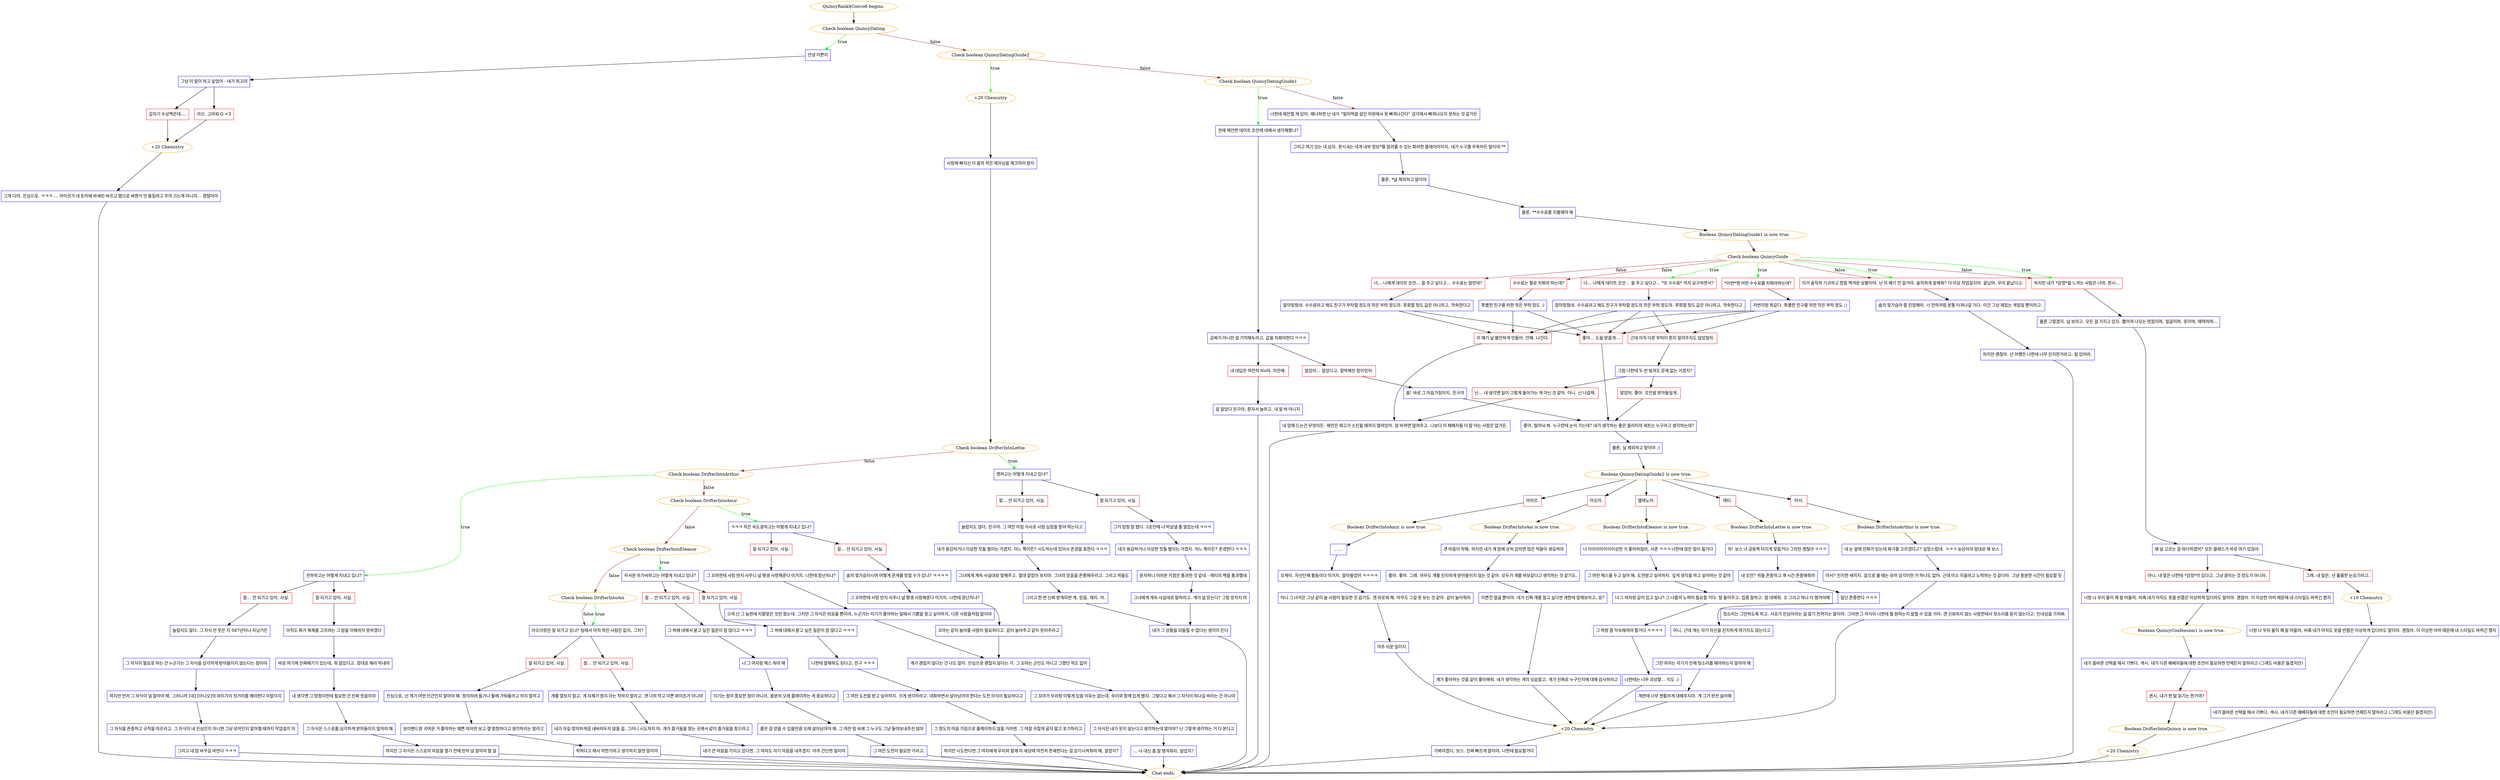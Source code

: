 digraph {
	"QuincyRank4Convo6 begins." [color=orange];
		"QuincyRank4Convo6 begins." -> j2461985337;
	j2461985337 [label="Check boolean QuincyDating",color=orange];
		j2461985337 -> j3261743031 [label=true,color=green];
		j2461985337 -> j83112899 [label=false,color=brown];
	j3261743031 [label="안녕 이쁜이",shape=box,color=blue];
		j3261743031 -> j3258414439;
	j83112899 [label="Check boolean QuincyDatingGuide2",color=orange];
		j83112899 -> j1199480748 [label=true,color=green];
		j83112899 -> j2852325112 [label=false,color=brown];
	j3258414439 [label="그냥 이 말이 하고 싶었어 - 네가 최고야",shape=box,color=blue];
		j3258414439 -> j1063358181;
		j3258414439 -> j4137332545;
	j1199480748 [label="+20 Chemistry",color=orange];
		j1199480748 -> j4056169044;
	j2852325112 [label="Check boolean QuincyDatingGuide1",color=orange];
		j2852325112 -> j4207836616 [label=true,color=green];
		j2852325112 -> j1414135032 [label=false,color=brown];
	j1063358181 [label="갑자기 수상쩍은데….",shape=box,color=red];
		j1063358181 -> j2185265328;
	j4137332545 [label="아으. 고마워 Q <3",shape=box,color=red];
		j4137332545 -> j2185265328;
	j4056169044 [label="사랑에 빠지신 이 몸의 작은 제자님을 체크하러 왔지",shape=box,color=blue];
		j4056169044 -> j2157594670;
	j4207836616 [label="전에 제안한 데이트 조언에 대해서 생각해봤냐?",shape=box,color=blue];
		j4207836616 -> j986697477;
	j1414135032 [label="너한테 제안할 게 있어. 왜냐하면 난 네가 \"빌어먹을 살인 차원에서 못 빠져나간다\" 감각에서 빠져나오지 못하는 것 같거든",shape=box,color=blue];
		j1414135032 -> j1772839384;
	j2185265328 [label="+20 Chemistry",color=orange];
		j2185265328 -> j2584993461;
	j2157594670 [label="Check boolean DrifterIntoLettie",color=orange];
		j2157594670 -> j265501343 [label=true,color=green];
		j2157594670 -> j1529798852 [label=false,color=brown];
	j986697477 [label="공짜가 아니란 걸 기억해두라고, 값을 치뤄야한다 ㅋㅋㅋ",shape=box,color=blue];
		j986697477 -> j2875468263;
		j986697477 -> j2090323249;
	j1772839384 [label="그리고 여기 있는 네 남자, 퀸시-k는 네게 내부 정보*를 알려줄 수 있는 화려한 플레이어이지, 네가 누구를 주목하든 말이야.**",shape=box,color=blue];
		j1772839384 -> j2444684558;
	j2584993461 [label="그게 다야, 진심으로. ㅋㅋㅋ ... 아미르가 네 토미에 바세린 바르고 랩으로 싸맨거 안 들킬려고 주의 끄는게 아니야... 괜찮아아",shape=box,color=blue];
		j2584993461 -> "Chat ends.";
	j265501343 [label="렛하고는 어떻게 지내고 있냐?",shape=box,color=blue];
		j265501343 -> j1474939048;
		j265501343 -> j2959012504;
	j1529798852 [label="Check boolean DrifterIntoArthur",color=orange];
		j1529798852 -> j3039541270 [label=true,color=green];
		j1529798852 -> j3612310957 [label=false,color=brown];
	j2875468263 [label="내 대답은 여전히 No야. 미안해.",shape=box,color=red];
		j2875468263 -> j329459127;
	j2090323249 [label="알았어... 알았다고. 절박해진 참이었어.",shape=box,color=red];
		j2090323249 -> j3785932512;
	j2444684558 [label="물론, *날 제외하고 말이야",shape=box,color=blue];
		j2444684558 -> j3850805629;
	"Chat ends." [color=orange];
	j1474939048 [label="잘 되가고 있어, 사실.",shape=box,color=red];
		j1474939048 -> j487004376;
	j2959012504 [label="잘... 안 되가고 있어, 사실.",shape=box,color=red];
		j2959012504 -> j3580632016;
	j3039541270 [label="전하하고는 어떻게 지내고 있냐?",shape=box,color=blue];
		j3039541270 -> j1004870132;
		j3039541270 -> j2387786621;
	j3612310957 [label="Check boolean DrifterIntoAmir",color=orange];
		j3612310957 -> j881357773 [label=true,color=green];
		j3612310957 -> j4033191202 [label=false,color=brown];
	j329459127 [label="음 알았다 친구야, 혼자서 놀라고. 내 알 바 아니지",shape=box,color=blue];
		j329459127 -> "Chat ends.";
	j3785932512 [label="붐! 바로 그 마음가짐이지, 친구야",shape=box,color=blue];
		j3785932512 -> j575645171;
	j3850805629 [label="물론, **수수료를 지불해야 해",shape=box,color=blue];
		j3850805629 -> j2373070583;
	j487004376 [label="그거 엄청 잘 됐다. 2초만에 너 박살낼 줄 알았는데 ㅋㅋㅋ",shape=box,color=blue];
		j487004376 -> j1750003273;
	j3580632016 [label="놀랍지도 않다, 친구야. 그 여잔 아침 식사로 사람 심장을 뜯어 먹는다고",shape=box,color=blue];
		j3580632016 -> j2654039191;
	j1004870132 [label="잘 되가고 있어, 사실.",shape=box,color=red];
		j1004870132 -> j1930462860;
	j2387786621 [label="잘... 안 되가고 있어, 사실.",shape=box,color=red];
		j2387786621 -> j734877551;
	j881357773 [label="ㅋㅋㅋ 작은 속도광하고는 어떻게 지내고 있냐?",shape=box,color=blue];
		j881357773 -> j189476240;
		j881357773 -> j140834401;
	j4033191202 [label="Check boolean DrifterIntoEleanor",color=orange];
		j4033191202 -> j2647080479 [label=true,color=green];
		j4033191202 -> j3028424512 [label=false,color=brown];
	j575645171 [label="좋아, 털어놔 봐. 누구한테 눈이 가는데? 네가 생각하는 좋은 퀄리티의 세트는 누구라고 생각하는데?",shape=box,color=blue];
		j575645171 -> j806115901;
	j2373070583 [label="Boolean QuincyDatingGuide1 is now true.",color=orange];
		j2373070583 -> j2505432108;
	j1750003273 [label="네가 용감하거나 이상한 짓들 벌이는 거겠지. 어느 쪽이든? 존경한다 ㅋㅋㅋ",shape=box,color=blue];
		j1750003273 -> j187939457;
	j2654039191 [label="네가 용감하거나 이상한 짓들 벌이는 거겠지. 어느 쪽이든? 시도하는데 있어서 존경을 표한다 ㅋㅋㅋ",shape=box,color=blue];
		j2654039191 -> j818716120;
	j1930462860 [label="아직도 짜가 복제품 고르려는 그 맘을 이해하지 못하겠다",shape=box,color=blue];
		j1930462860 -> j1001418103;
	j734877551 [label="놀랍지도 않다. 그 자식 안 웃은 지 587년이나 지났거든",shape=box,color=blue];
		j734877551 -> j3785605654;
	j189476240 [label="잘 되가고 있어, 사실.",shape=box,color=red];
		j189476240 -> j2585871260;
	j140834401 [label="잘... 안 되가고 있어, 사실.",shape=box,color=red];
		j140834401 -> j717459384;
	j2647080479 [label="무서운 아가씨하고는 어떻게 지내고 있냐?",shape=box,color=blue];
		j2647080479 -> j140757300;
		j2647080479 -> j2212120711;
	j3028424512 [label="Check boolean DrifterIntoAoi",color=orange];
		j3028424512 -> j2742546106 [label=true,color=green];
		j3028424512 -> j2742546106 [label=false,color=brown];
	j806115901 [label="물론, 날 제외하고 말이야 ;)",shape=box,color=blue];
		j806115901 -> j2759397375;
	j2505432108 [label="Check boolean QuincyGuide",color=orange];
		j2505432108 -> j1571354753 [label=true,color=green];
		j2505432108 -> j1651463908 [label=true,color=green];
		j2505432108 -> j850059085 [label=true,color=green];
		j2505432108 -> j553993476 [label=true,color=green];
		j2505432108 -> j4155296159 [label=false,color=brown];
		j2505432108 -> j1020620840 [label=false,color=brown];
		j2505432108 -> j850059085 [label=false,color=brown];
		j2505432108 -> j553993476 [label=false,color=brown];
	j187939457 [label="듣자하니 어려운 지점은 통과한 것 같네 - 레티의 벽을 통과했네",shape=box,color=blue];
		j187939457 -> j4093922190;
	j818716120 [label="그녀에게 계속 사실대로 말해주고. 절대 얕잡아 보지마. 그녀의 믿음을 존중해주라고. 그리고 쥐들도",shape=box,color=blue];
		j818716120 -> j1909311248;
	j1001418103 [label="바로 여기에 진짜배기가 있는데, 뭐 알았다고. 맘대로 해라 막내야",shape=box,color=blue];
		j1001418103 -> j3064796084;
	j3785605654 [label="그 자식이 필요로 하는 건 누군가는 그 자식을 심각하게 받아들이지 않는다는 점이야",shape=box,color=blue];
		j3785605654 -> j2897637735;
	j2585871260 [label="그 꼬마한테 사탕 반지 사주니 널 평생 사랑해준다 이거지. 나한테 장난치냐?",shape=box,color=blue];
		j2585871260 -> j3320514214;
	j717459384 [label="솔의 젖가슴이시여 어떻게 관계를 망칠 수가 있냐? ㅋㅋㅋㅋ",shape=box,color=blue];
		j717459384 -> j846277620;
	j140757300 [label="잘 되가고 있어, 사실.",shape=box,color=red];
		j140757300 -> j1851465092;
	j2212120711 [label="잘... 안 되가고 있어, 사실.",shape=box,color=red];
		j2212120711 -> j921526035;
	j2742546106 [label="아오이랑은 잘 되가고 있냐? 팀에서 아직 척진 사람은 없지, 그치?",shape=box,color=blue];
		j2742546106 -> j1968118935;
		j2742546106 -> j3314180827;
	j2759397375 [label="Boolean QuincyDatingGuide2 is now true.",color=orange];
		j2759397375 -> j1453690987;
		j2759397375 -> j1380236070;
		j2759397375 -> j899661804;
		j2759397375 -> j4194908136;
		j2759397375 -> j451896121;
	j1571354753 [label="너... 나에게 데이트 조언... 을 주고 싶다고... *또 수수료* 까지 요구하면서?",shape=box,color=red];
		j1571354753 -> j1745605598;
	j1651463908 [label="*이번*엔 어떤 수수료를 치뤄야하는데?",shape=box,color=red];
		j1651463908 -> j4194497390;
	j850059085 [label="이거 솔직히 기괴하고 정말 역겨운 상황이야. 난 이 얘기 안 낄거야. 솔직하게 말해줘? 더 이상 작업걸지마. 끝났어. 우리 끝났다고.",shape=box,color=red];
		j850059085 -> j2399505488;
	j553993476 [label="하지만 내가 *감정*을 느끼는 사람은 너야, 퀸시...",shape=box,color=red];
		j553993476 -> j3829053959;
	j4155296159 [label="수수료는 뭘로 치뤄야 하는데?",shape=box,color=red];
		j4155296159 -> j4137308572;
	j1020620840 [label="너... 나에게 데이트 조언... 을 주고 싶다고... 수수료는 얼만데?",shape=box,color=red];
		j1020620840 -> j3668594090;
	j4093922190 [label="그녀에게 계속 사실대로 말하라고. 걔가 널 믿는다? 그럼 망치지 마",shape=box,color=blue];
		j4093922190 -> j2652347954;
	j1909311248 [label="그리고 한 번 신뢰 받게되면 걔. 믿음. 깨지. 마.",shape=box,color=blue];
		j1909311248 -> j2652347954;
	j3064796084 [label="내 생각엔 그 멍청이한테 필요한 건 진짜 웃음이야",shape=box,color=blue];
		j3064796084 -> j2948124242;
	j2897637735 [label="하지만 먼저 그 자식이 널 알아야 해, 그러니까 [네] [아니오]의 와리가리 짓거리를 해야한다 이말이지",shape=box,color=blue];
		j2897637735 -> j1044419540;
	j3320514214 [label="으윽 난 그 놈한테 지랄맞은 것만 줬는데. 그치만 그 자식은 외로울 뿐이야, 누군가는 자기가 좋아하는 일에서 기쁨을 찾고 싶어하지, 다른 사람들처럼 말이야",shape=box,color=blue];
		j3320514214 -> j2561191249;
	j846277620 [label="그 꼬마한테 사탕 반지 사주니 널 평생 사랑해준다 이거지. 나한테 장난치냐?",shape=box,color=blue];
		j846277620 -> j1472952663;
	j1851465092 [label="그 혀에 대해서 묻고 싶은 질문이 참 많다고 ㅋㅋㅋ",shape=box,color=blue];
		j1851465092 -> j846537163;
	j921526035 [label="그 혀에 대해서 묻고 싶은 질문이 참 많다고 ㅋㅋㅋ",shape=box,color=blue];
		j921526035 -> j3323323073;
	j1968118935 [label="잘 되가고 있어, 사실.",shape=box,color=red];
		j1968118935 -> j3616563590;
	j3314180827 [label="잘... 안 되가고 있어, 사실.",shape=box,color=red];
		j3314180827 -> j1440343394;
	j1453690987 [label="레티.",shape=box,color=red];
		j1453690987 -> j551171737;
	j1380236070 [label="아서.",shape=box,color=red];
		j1380236070 -> j1245846012;
	j899661804 [label="아미르.",shape=box,color=red];
		j899661804 -> j2116802088;
	j4194908136 [label="엘레노어.",shape=box,color=red];
		j4194908136 -> j2174372652;
	j451896121 [label="아오이.",shape=box,color=red];
		j451896121 -> j1947790382;
	j1745605598 [label="알아맞췄네. 수수료라고 해도 친구가 부탁할 정도의 작은 부탁 정도야. 후회할 정도 값은 아니라고, 약속한다고",shape=box,color=blue];
		j1745605598 -> j2817665947;
		j1745605598 -> j4252271661;
		j1745605598 -> j330027613;
	j4194497390 [label="저번이랑 똑같다. 특별한 친구를 위한 작은 부탁 정도 ;)",shape=box,color=blue];
		j4194497390 -> j2817665947;
		j4194497390 -> j4252271661;
		j4194497390 -> j330027613;
	j2399505488 [label="솔의 젖가슴아 좀 진정해라. 너 전하처럼 분통 터져나갈 거다. 이건 그냥 재밌는 게임일 뿐이라고.",shape=box,color=blue];
		j2399505488 -> j3253610058;
	j3829053959 [label="물론 그렇겠지. 날 보라고. 모든 걸 가지고 있지. 뿜어져 나오는 멋짐이며, 얼굴이며, 옷이며, 매력하며...",shape=box,color=blue];
		j3829053959 -> j1691386664;
	j4137308572 [label="특별한 친구를 위한 작은 부탁 정도 ;)",shape=box,color=blue];
		j4137308572 -> j4252271661;
		j4137308572 -> j330027613;
	j3668594090 [label="알아맞췄네. 수수료라고 해도 친구가 부탁할 정도의 작은 부탁 정도야. 후회할 정도 값은 아니라고, 약속한다고",shape=box,color=blue];
		j3668594090 -> j4252271661;
		j3668594090 -> j330027613;
	j2652347954 [label="네가 그 상황을 되돌릴 수 없다는 생각이 든다",shape=box,color=blue];
		j2652347954 -> "Chat ends.";
	j2948124242 [label="그 자식은 스스로를 심각하게 받아들이지 말아야 해",shape=box,color=blue];
		j2948124242 -> j3554959643;
	j1044419540 [label="그 자식을 존중하고 규칙을 따르라고. 그 자식이 네 진심인지 아니면 그냥 유머인지 알아챌 때까지 작업걸지 마",shape=box,color=blue];
		j1044419540 -> j4153582990;
	j2561191249 [label="걔가 괜찮지 않다는 건 나도 알아. 진심으로 괜찮지 않다는 거. 그 꼬마는 군인도 아니고 그랬던 적도 없어",shape=box,color=blue];
		j2561191249 -> j1429517378;
	j1472952663 [label="꼬마는 같이 놀아줄 사람이 필요하다고. 같이 놀아주고 같이 웃어주라고",shape=box,color=blue];
		j1472952663 -> j2561191249;
	j846537163 [label="나한테 말해줘도 된다고, 친구 ㅋㅋㅋ",shape=box,color=blue];
		j846537163 -> j2255383874;
	j3323323073 [label="너 그 여자랑 체스 둬야 해",shape=box,color=blue];
		j3323323073 -> j3699776583;
	j3616563590 [label="진심으로, 넌 걔가 어떤 인간인지 알아야 해. 정의하려 들거나 틀에 가둬둘려고 하지 말라고",shape=box,color=blue];
		j3616563590 -> j1241195161;
	j1440343394 [label="걔를 깔보지 말고, 걔 자체가 뭔지 아는 척하지 말라고. 걘 너의 작고 이쁜 와이프가 아니야",shape=box,color=blue];
		j1440343394 -> j1747055409;
	j551171737 [label="Boolean DrifterIntoLettie is now true.",color=orange];
		j551171737 -> j3348436472;
	j1245846012 [label="Boolean DrifterIntoArthur is now true.",color=orange];
		j1245846012 -> j3192867354;
	j2116802088 [label="Boolean DrifterIntoAmir is now true.",color=orange];
		j2116802088 -> j3221762507;
	j2174372652 [label="Boolean DrifterIntoEleanor is now true.",color=orange];
		j2174372652 -> j714862615;
	j1947790382 [label="Boolean DrifterIntoAoi is now true.",color=orange];
		j1947790382 -> j3888255828;
	j2817665947 [label="근데 아직 다른 부탁이 뭔지 알려주지도 않았잖아.",shape=box,color=red];
		j2817665947 -> j1333925900;
	j4252271661 [label="이 얘기 날 불안하게 만들어. 안해. 나간다.",shape=box,color=red];
		j4252271661 -> j1632774802;
	j330027613 [label="좋아... 도움 받을게...",shape=box,color=red];
		j330027613 -> j575645171;
	j3253610058 [label="하지만 괜찮아. 넌 어쨌든 나한테 너무 진지한거라고. 잘 있어라.",shape=box,color=blue];
		j3253610058 -> "Chat ends.";
	j1691386664 [label="왜 날 고르는 걸 마다하겠어? 모든 클래스가 바로 여기 있잖아.",shape=box,color=blue];
		j1691386664 -> j1277355140;
		j1691386664 -> j1221829273;
	j3554959643 [label="하지만 그 자식은 스스로의 마음을 열기 전에 먼저 널 알아야 할 걸",shape=box,color=blue];
		j3554959643 -> "Chat ends.";
	j4153582990 [label="그리고 네 맘 바꾸길 바란다 ㅋㅋㅋ",shape=box,color=blue];
		j4153582990 -> "Chat ends.";
	j1429517378 [label="그 꼬마가 우리랑 이렇게 있을 이유는 없는데, 우리와 함께 있게 됐지. 그렇다고 해서 그 자식이 떠나길 바라는 건 아니야",shape=box,color=blue];
		j1429517378 -> j2626877887;
	j2255383874 [label="그 여잔 도전을 받고 싶어하지. 크게 생각하라고. 대화하면서 살아남아야 한다는 도전 의식이 필요하다고",shape=box,color=blue];
		j2255383874 -> j2250841457;
	j3699776583 [label="이기는 점이 중요한 점이 아니라, 충분히 오래 플레이하는 게 중요하다고",shape=box,color=blue];
		j3699776583 -> j710130722;
	j1241195161 [label="보이밴드랑 귀여운 거 좋아하는 예쁜 여자만 보고 걜 멍청하다고 생각하지는 말라고",shape=box,color=blue];
		j1241195161 -> j3390234728;
	j1747055409 [label="네가 자길 정의하게끔 내버려두지 않을 걸, 그러니 시도하지 마. 걔가 즐거움을 찾는 곳에서 같이 즐거움을 찾으라고",shape=box,color=blue];
		j1747055409 -> j2445084900;
	j3348436472 [label="하! 보스 너 궁둥짝 터지게 맞을거다 그치만 괜찮아 ㅋㅋㅋ",shape=box,color=blue];
		j3348436472 -> j1244391461;
	j3192867354 [label="네 눈 앞에 진짜가 있는데 짜가를 고르겠다고? 실망스럽네. ㅋㅋㅋ 농담이야 맘대로 해 보스",shape=box,color=blue];
		j3192867354 -> j523115650;
	j3221762507 [label="......",shape=box,color=blue];
		j3221762507 -> j3158147252;
	j714862615 [label="너 이이이이이이이상한 거 좋아하잖아, 사촌 ㅋㅋㅋ 너한테 많은 힘이 될거다",shape=box,color=blue];
		j714862615 -> j121685281;
	j3888255828 [label="걘 마음이 착해. 하지만 네가 걔 맘에 상처 입히면 많은 적들이 생길꺼야",shape=box,color=blue];
		j3888255828 -> j225509808;
	j1333925900 [label="그럼 나한테 두 번 빚져도 문제 없는 거겠지?",shape=box,color=blue];
		j1333925900 -> j1003128744;
		j1333925900 -> j3104701844;
	j1632774802 [label="네 맘에 드는건 무엇이든. 제안은 재고가 소진될 때까지 열려있어. 맘 바뀌면 알려주고. 나보다 이 패배자들 더 잘 아는 사람은 없거든.",shape=box,color=blue];
		j1632774802 -> "Chat ends.";
	j1277355140 [label="아니, 내 말은 너한테 *감정*이 있다고, 그냥 끌리는 것 정도가 아니라.",shape=box,color=red];
		j1277355140 -> j2038582282;
	j1221829273 [label="그래. 내 말은, 넌 훌륭한 눈요기라고.",shape=box,color=red];
		j1221829273 -> j1551764851;
	j2626877887 [label="그 자식은 내가 웃지 않는다고 생각하는데 말이야? 난 그렇게 생각하는 거 다 본다고",shape=box,color=blue];
		j2626877887 -> j3556920562;
	j2250841457 [label="그 정도의 마음 가짐으로 플레이하지 않을 거라면. 그 여잘 귀찮게 굴지 말고 포기하라고",shape=box,color=blue];
		j2250841457 -> j380962423;
	j710130722 [label="좋은 걸 얻을 수 있을만큼 오래 살아남아야 해. 그 여잔 맘 속에 그 누구도 그냥 들여보내주진 않아",shape=box,color=blue];
		j710130722 -> j3514635459;
	j3390234728 [label="착하다고 해서 약한거라고 생각하지 말란 말이야",shape=box,color=blue];
		j3390234728 -> "Chat ends.";
	j2445084900 [label="네가 큰 마음을 가지고 있다면, 그 여자도 자기 마음을 내주겠지. 아주 간단한 일이야",shape=box,color=blue];
		j2445084900 -> "Chat ends.";
	j1244391461 [label="내 조언? 쥐들 존중하고 걔 시간 존중해줘라",shape=box,color=blue];
		j1244391461 -> j987339285;
	j523115650 [label="아서? 진지한 새끼지. 겉으로 볼 때는 유머 감각이란 거 하나도 없어. 근데 미소 지을려고 노력하는 것 같더라. 그냥 충분한 시간이 필요할 듯",shape=box,color=blue];
		j523115650 -> j2968078880;
	j3158147252 [label="오케이. 자선단체 활동이다 이거지. 알아들었어 ㅋㅋㅋㅋ",shape=box,color=blue];
		j3158147252 -> j3785569572;
	j121685281 [label="그 여잔 체스를 두고 싶어 해. 도전받고 싶어하지. 깊게 생각을 하고 싶어하는 것 같아",shape=box,color=blue];
		j121685281 -> j886278994;
	j225509808 [label="좋아, 좋아. 그래. 아무도 걔를 진지하게 받아들이지 않는 것 같아. 모두가 걔를 바보같다고 생각하는 것 같기도.",shape=box,color=blue];
		j225509808 -> j3002265837;
	j1003128744 [label="난... 내 생각엔 일이 그렇게 돌아가는 게 아닌 것 같아. 아니. 난 나갈래.",shape=box,color=red];
		j1003128744 -> j1632774802;
	j3104701844 [label="알았어, 좋아. 조언을 받아들일게.",shape=box,color=red];
		j3104701844 -> j575645171;
	j2038582282 [label="너랑 나 우리 둘이 꽤 잘 어울려, 비록 네가 아직도 옷을 반쯤은 이상하게 입더라도 말이야. 괜찮아. 이 이상한 아머 때문에 내 스타일도 바뀌긴 했지",shape=box,color=blue];
		j2038582282 -> j1012045658;
	j1551764851 [label="+10 Chemistry",color=orange];
		j1551764851 -> j54443628;
	j3556920562 [label="... 나 대신 좀 잘 챙겨줘라, 알았지?",shape=box,color=blue];
		j3556920562 -> "Chat ends.";
	j380962423 [label="하지만 시도한다면 그 여자에게 우리와 함께 이 세상에 여전히 존재한다는 걸 상기시켜줘야 해, 알았지?",shape=box,color=blue];
		j380962423 -> "Chat ends.";
	j3514635459 [label="그 여잔 도전이 필요한 거라고.",shape=box,color=blue];
		j3514635459 -> "Chat ends.";
	j987339285 [label="일단 존중한다 ㅋㅋㅋ",shape=box,color=blue];
		j987339285 -> j492284220;
	j2968078880 [label="헛소리는 그만하도록 하고. 서로가 진심이라는 걸 알기 전까지는 말이야. 그러면 그 자식이 너한테 뭘 원하는지 말할 수 있을 거야. 걘 신뢰하지 않는 사람한테서 헛소리를 듣지 않는다고. 인내심을 가져봐.",shape=box,color=blue];
		j2968078880 -> j3638814872;
	j3785569572 [label="아니 그 녀석은 그냥 같이 놀 사람이 필요한 것 같기도. 걘 외로워 해. 아무도 그걸 못 보는 것 같아. 같이 놀아줘라",shape=box,color=blue];
		j3785569572 -> j3415952929;
	j886278994 [label="너 그 여자랑 같이 있고 싶냐? 그 나름의 노력이 필요할 거다. 잘 들어주고. 집중 잘하고. 잘 대해줘. 오 그리고 하나 더 챙겨야해",shape=box,color=blue];
		j886278994 -> j450414239;
	j3002265837 [label="이쁜건 얼굴 뿐이야. 네가 진짜 걔를 알고 싶다면 걔한테 말해보라고, 응?",shape=box,color=blue];
		j3002265837 -> j1585534088;
	j1012045658 [label="Boolean QuincyConfession1 is now true.",color=orange];
		j1012045658 -> j1677688357;
	j54443628 [label="너랑 나 우리 둘이 꽤 잘 어울려, 비록 네가 아직도 옷을 반쯤은 이상하게 입더라도 말이야. 괜찮아. 이 이상한 아머 때문에 내 스타일도 바뀌긴 했지",shape=box,color=blue];
		j54443628 -> j169715276;
	j492284220 [label="아니, 근데 걔는 자기 자신을 진지하게 여기지도 않는다고",shape=box,color=blue];
		j492284220 -> j684945793;
	j3638814872 [label="+20 Chemistry",color=orange];
		j3638814872 -> j2373320972;
	j3415952929 [label="아주 쉬운 일이지",shape=box,color=blue];
		j3415952929 -> j3638814872;
	j450414239 [label="그 혀랑 좀 익숙해져야 할거다 ㅋㅋㅋㅋ",shape=box,color=blue];
		j450414239 -> j2526228851;
	j1585534088 [label="걔가 좋아하는 것을 같이 좋아해줘. 네가 생각하는 걔의 모습말고, 걔가 진짜로 누구인지에 대해 감사하라고",shape=box,color=blue];
		j1585534088 -> j3638814872;
	j1677688357 [label="네가 올바른 선택을 해서 기쁘다, 섹시. 네가 다른 패배자들에 대한 조언이 필요하면 언제든지 말하라고 (그래도 비용은 들겠지만)",shape=box,color=blue];
		j1677688357 -> j1501356727;
	j169715276 [label="네가 올바른 선택을 해서 기쁘다, 섹시. 네가 다른 패배자들에 대한 조언이 필요하면 언제든지 말하라고 (그래도 비용은 들겠지만)",shape=box,color=blue];
		j169715276 -> "Chat ends.";
	j684945793 [label="그런 여자는 자기가 언제 헛소리를 해야하는지 알아야 해",shape=box,color=blue];
		j684945793 -> j1370727681;
	j2373320972 [label="가봐야겠다, 보스. 진짜 빠르게 말이야, 너한테 필요할거다",shape=box,color=blue];
		j2373320972 -> "Chat ends.";
	j2526228851 [label="나한테는 너무 괴상할... 지도 ;)",shape=box,color=blue];
		j2526228851 -> j3638814872;
	j1501356727 [label="퀸시, 내가 한 말 읽기는 한거야?",shape=box,color=red];
		j1501356727 -> j359041193;
	j1370727681 [label="걔한테 너무 젠틀하게 대해주지마. 걔 그거 완전 싫어해",shape=box,color=blue];
		j1370727681 -> j3638814872;
	j359041193 [label="Boolean DrifterIntoQuincy is now true.",color=orange];
		j359041193 -> j367054140;
	j367054140 [label="+20 Chemistry",color=orange];
		j367054140 -> "Chat ends.";
}